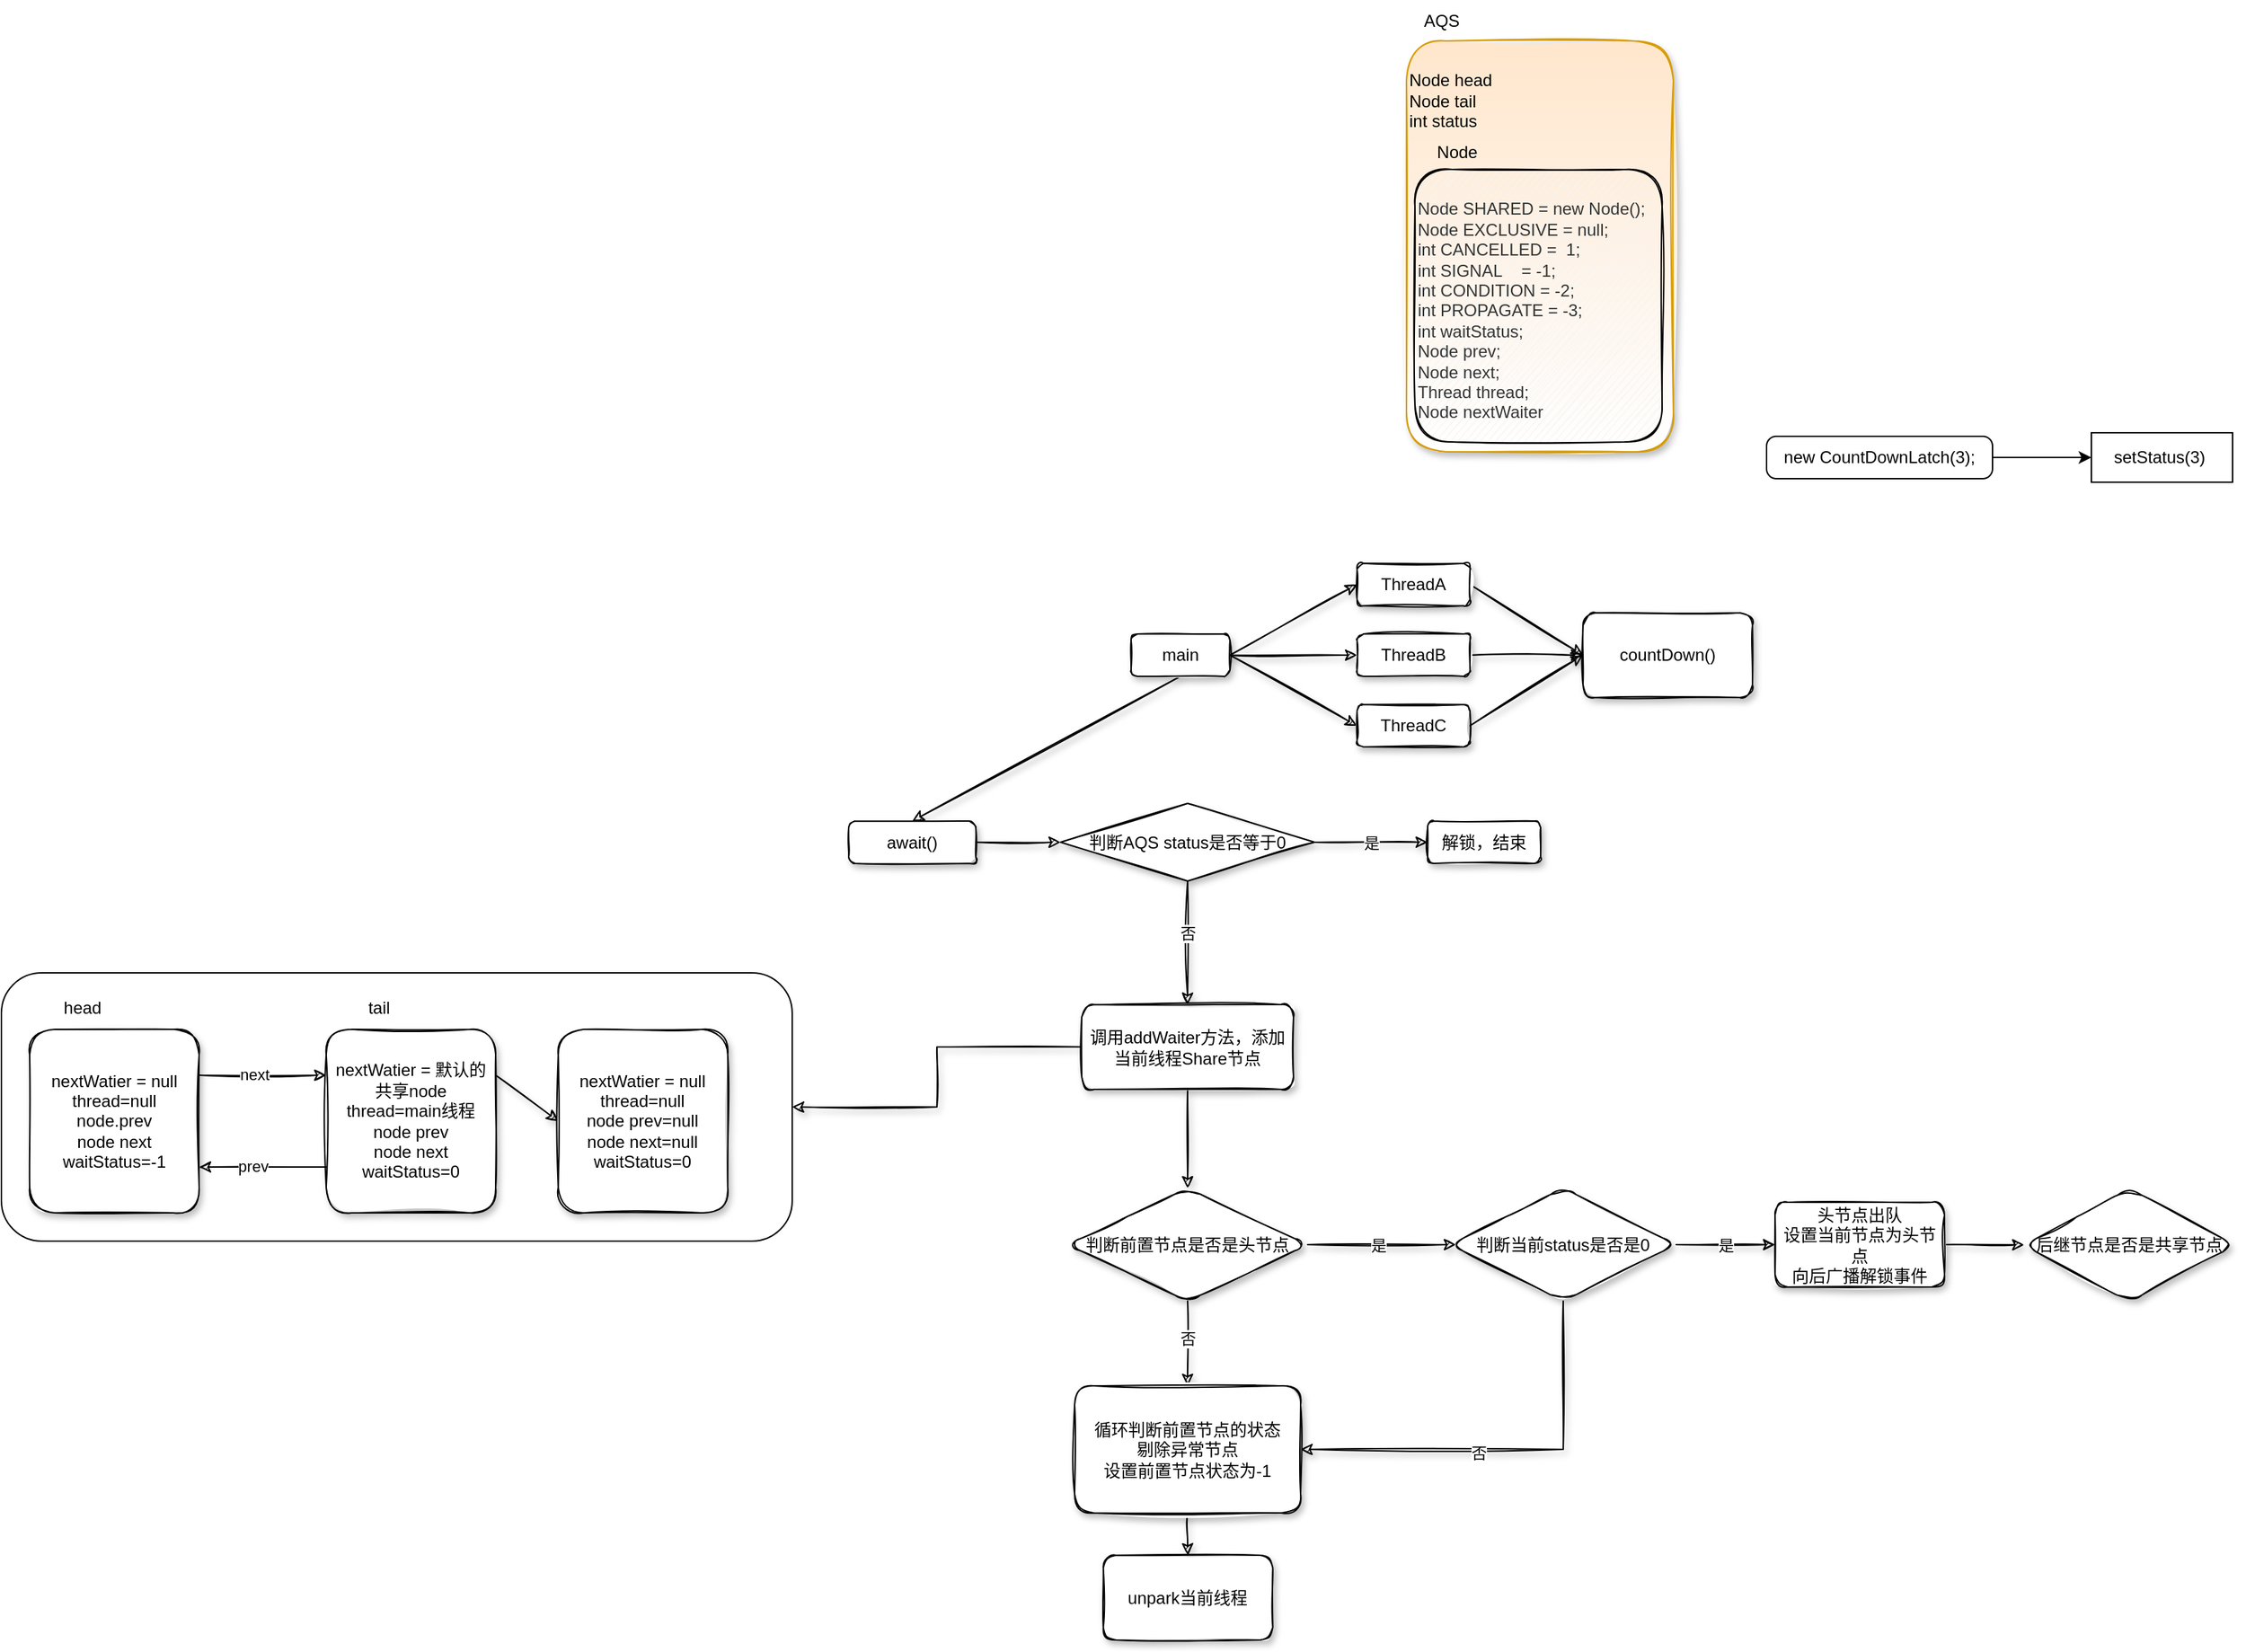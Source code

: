 <mxfile version="17.2.4" type="github">
  <diagram id="G7OkvTLhG713zIt9xcwM" name="第 1 页">
    <mxGraphModel dx="2196" dy="2465" grid="1" gridSize="10" guides="1" tooltips="1" connect="1" arrows="1" fold="1" page="1" pageScale="1" pageWidth="1200" pageHeight="1920" math="0" shadow="0">
      <root>
        <mxCell id="0" />
        <mxCell id="1" parent="0" />
        <mxCell id="uAsfOcFvXEP7LnO0ANrC-11" style="edgeStyle=none;rounded=0;orthogonalLoop=1;jettySize=auto;html=1;exitX=1;exitY=0.5;exitDx=0;exitDy=0;strokeColor=default;" edge="1" parent="1" source="uAsfOcFvXEP7LnO0ANrC-1">
          <mxGeometry relative="1" as="geometry">
            <mxPoint x="410" y="115" as="targetPoint" />
          </mxGeometry>
        </mxCell>
        <mxCell id="uAsfOcFvXEP7LnO0ANrC-1" value="new CountDownLatch(3);" style="rounded=1;whiteSpace=wrap;html=1;arcSize=23;" vertex="1" parent="1">
          <mxGeometry x="180" y="100" width="160" height="30" as="geometry" />
        </mxCell>
        <mxCell id="uAsfOcFvXEP7LnO0ANrC-8" style="edgeStyle=orthogonalEdgeStyle;rounded=0;orthogonalLoop=1;jettySize=auto;html=1;exitX=1;exitY=0.5;exitDx=0;exitDy=0;sketch=1;shadow=1;" edge="1" parent="1" source="uAsfOcFvXEP7LnO0ANrC-2" target="uAsfOcFvXEP7LnO0ANrC-4">
          <mxGeometry relative="1" as="geometry" />
        </mxCell>
        <mxCell id="uAsfOcFvXEP7LnO0ANrC-9" style="rounded=0;orthogonalLoop=1;jettySize=auto;html=1;exitX=1;exitY=0.5;exitDx=0;exitDy=0;entryX=0;entryY=0.5;entryDx=0;entryDy=0;sketch=1;shadow=1;" edge="1" parent="1" source="uAsfOcFvXEP7LnO0ANrC-2" target="uAsfOcFvXEP7LnO0ANrC-6">
          <mxGeometry relative="1" as="geometry" />
        </mxCell>
        <mxCell id="uAsfOcFvXEP7LnO0ANrC-10" style="rounded=0;orthogonalLoop=1;jettySize=auto;html=1;exitX=1;exitY=0.5;exitDx=0;exitDy=0;entryX=0;entryY=0.5;entryDx=0;entryDy=0;strokeColor=default;sketch=1;shadow=1;" edge="1" parent="1" source="uAsfOcFvXEP7LnO0ANrC-2" target="uAsfOcFvXEP7LnO0ANrC-5">
          <mxGeometry relative="1" as="geometry" />
        </mxCell>
        <mxCell id="uAsfOcFvXEP7LnO0ANrC-59" style="rounded=0;sketch=1;orthogonalLoop=1;jettySize=auto;html=1;exitX=0.5;exitY=1;exitDx=0;exitDy=0;entryX=0.5;entryY=0;entryDx=0;entryDy=0;shadow=1;strokeColor=default;" edge="1" parent="1" source="uAsfOcFvXEP7LnO0ANrC-2" target="uAsfOcFvXEP7LnO0ANrC-18">
          <mxGeometry relative="1" as="geometry" />
        </mxCell>
        <mxCell id="uAsfOcFvXEP7LnO0ANrC-2" value="main" style="rounded=1;whiteSpace=wrap;html=1;sketch=1;shadow=1;" vertex="1" parent="1">
          <mxGeometry x="-270" y="240" width="70" height="30" as="geometry" />
        </mxCell>
        <mxCell id="uAsfOcFvXEP7LnO0ANrC-66" style="edgeStyle=none;rounded=0;sketch=1;orthogonalLoop=1;jettySize=auto;html=1;exitX=1;exitY=0.5;exitDx=0;exitDy=0;shadow=1;strokeColor=default;" edge="1" parent="1" source="uAsfOcFvXEP7LnO0ANrC-4">
          <mxGeometry relative="1" as="geometry">
            <mxPoint x="50" y="255" as="targetPoint" />
          </mxGeometry>
        </mxCell>
        <mxCell id="uAsfOcFvXEP7LnO0ANrC-4" value="ThreadB" style="rounded=1;whiteSpace=wrap;html=1;sketch=1;shadow=1;" vertex="1" parent="1">
          <mxGeometry x="-110" y="240" width="80" height="30" as="geometry" />
        </mxCell>
        <mxCell id="uAsfOcFvXEP7LnO0ANrC-65" style="rounded=0;sketch=1;orthogonalLoop=1;jettySize=auto;html=1;exitX=1;exitY=0.5;exitDx=0;exitDy=0;entryX=0;entryY=0.5;entryDx=0;entryDy=0;shadow=1;strokeColor=default;" edge="1" parent="1" source="uAsfOcFvXEP7LnO0ANrC-5" target="uAsfOcFvXEP7LnO0ANrC-64">
          <mxGeometry relative="1" as="geometry" />
        </mxCell>
        <mxCell id="uAsfOcFvXEP7LnO0ANrC-5" value="ThreadA" style="rounded=1;whiteSpace=wrap;html=1;sketch=1;shadow=1;strokeColor=default;" vertex="1" parent="1">
          <mxGeometry x="-110" y="190" width="80" height="30" as="geometry" />
        </mxCell>
        <mxCell id="uAsfOcFvXEP7LnO0ANrC-68" style="edgeStyle=none;rounded=0;sketch=1;orthogonalLoop=1;jettySize=auto;html=1;exitX=1;exitY=0.5;exitDx=0;exitDy=0;entryX=0;entryY=0.5;entryDx=0;entryDy=0;shadow=1;strokeColor=default;" edge="1" parent="1" source="uAsfOcFvXEP7LnO0ANrC-6" target="uAsfOcFvXEP7LnO0ANrC-64">
          <mxGeometry relative="1" as="geometry" />
        </mxCell>
        <mxCell id="uAsfOcFvXEP7LnO0ANrC-6" value="ThreadC" style="rounded=1;whiteSpace=wrap;html=1;sketch=1;shadow=1;" vertex="1" parent="1">
          <mxGeometry x="-110" y="290" width="80" height="30" as="geometry" />
        </mxCell>
        <mxCell id="uAsfOcFvXEP7LnO0ANrC-12" value="setStatus(3)&lt;span style=&quot;white-space: pre&quot;&gt;	&lt;/span&gt;" style="rounded=0;whiteSpace=wrap;html=1;" vertex="1" parent="1">
          <mxGeometry x="410" y="97.5" width="100" height="35" as="geometry" />
        </mxCell>
        <mxCell id="uAsfOcFvXEP7LnO0ANrC-13" value="" style="group" vertex="1" connectable="0" parent="1">
          <mxGeometry x="-80" y="-209" width="194" height="320" as="geometry" />
        </mxCell>
        <mxCell id="uAsfOcFvXEP7LnO0ANrC-14" value="AQS" style="text;html=1;strokeColor=none;fillColor=none;align=center;verticalAlign=middle;whiteSpace=wrap;rounded=0;" vertex="1" parent="uAsfOcFvXEP7LnO0ANrC-13">
          <mxGeometry width="60" height="30" as="geometry" />
        </mxCell>
        <mxCell id="uAsfOcFvXEP7LnO0ANrC-15" value="&lt;br&gt;Node head&lt;br&gt;Node tail&lt;br&gt;int status" style="whiteSpace=wrap;html=1;align=left;horizontal=1;verticalAlign=top;rounded=1;fillColor=#ffe6cc;strokeColor=#d79b00;gradientColor=#ffffff;glass=0;shadow=1;sketch=1;" vertex="1" parent="uAsfOcFvXEP7LnO0ANrC-13">
          <mxGeometry x="5" y="29" width="189" height="291" as="geometry" />
        </mxCell>
        <mxCell id="uAsfOcFvXEP7LnO0ANrC-16" value="&lt;br&gt;Node SHARED = new Node();&lt;br&gt;Node&amp;nbsp;EXCLUSIVE = null;&lt;br&gt;int CANCELLED =&amp;nbsp; 1;&lt;br&gt;int SIGNAL&amp;nbsp; &amp;nbsp; = -1;&lt;br&gt;int&lt;span&gt;&amp;nbsp;CONDITION = -2;&lt;br&gt;int PROPAGATE = -3;&lt;br&gt;int waitStatus;&lt;br&gt;Node prev;&lt;br&gt;Node next;&lt;br&gt;Thread thread;&lt;br&gt;Node nextWaiter&lt;br&gt;&lt;/span&gt;" style="rounded=1;whiteSpace=wrap;html=1;verticalAlign=top;align=left;shadow=0;sketch=1;fillColor=#f5f5f5;strokeColor=default;fontColor=#333333;" vertex="1" parent="uAsfOcFvXEP7LnO0ANrC-13">
          <mxGeometry x="11" y="120" width="175" height="193" as="geometry" />
        </mxCell>
        <mxCell id="uAsfOcFvXEP7LnO0ANrC-17" value="Node" style="text;html=1;strokeColor=none;fillColor=none;align=center;verticalAlign=middle;whiteSpace=wrap;rounded=0;" vertex="1" parent="uAsfOcFvXEP7LnO0ANrC-13">
          <mxGeometry x="11" y="93" width="60" height="30" as="geometry" />
        </mxCell>
        <mxCell id="uAsfOcFvXEP7LnO0ANrC-25" style="edgeStyle=none;rounded=0;orthogonalLoop=1;jettySize=auto;html=1;exitX=1;exitY=0.5;exitDx=0;exitDy=0;strokeColor=default;sketch=1;shadow=1;" edge="1" parent="1" source="uAsfOcFvXEP7LnO0ANrC-18" target="uAsfOcFvXEP7LnO0ANrC-26">
          <mxGeometry relative="1" as="geometry">
            <mxPoint x="-280" y="387.5" as="targetPoint" />
          </mxGeometry>
        </mxCell>
        <mxCell id="uAsfOcFvXEP7LnO0ANrC-18" value="await()" style="rounded=1;whiteSpace=wrap;html=1;sketch=1;shadow=1;" vertex="1" parent="1">
          <mxGeometry x="-470" y="372.5" width="90" height="30" as="geometry" />
        </mxCell>
        <mxCell id="uAsfOcFvXEP7LnO0ANrC-27" style="edgeStyle=none;rounded=0;orthogonalLoop=1;jettySize=auto;html=1;exitX=0.5;exitY=1;exitDx=0;exitDy=0;strokeColor=default;sketch=1;shadow=1;" edge="1" parent="1" source="uAsfOcFvXEP7LnO0ANrC-26">
          <mxGeometry relative="1" as="geometry">
            <mxPoint x="-230" y="502.5" as="targetPoint" />
          </mxGeometry>
        </mxCell>
        <mxCell id="uAsfOcFvXEP7LnO0ANrC-29" value="否" style="edgeLabel;html=1;align=center;verticalAlign=middle;resizable=0;points=[];" vertex="1" connectable="0" parent="uAsfOcFvXEP7LnO0ANrC-27">
          <mxGeometry x="-0.154" relative="1" as="geometry">
            <mxPoint as="offset" />
          </mxGeometry>
        </mxCell>
        <mxCell id="uAsfOcFvXEP7LnO0ANrC-28" value="是" style="edgeStyle=none;rounded=0;orthogonalLoop=1;jettySize=auto;html=1;exitX=1;exitY=0.5;exitDx=0;exitDy=0;strokeColor=default;sketch=1;shadow=1;" edge="1" parent="1" source="uAsfOcFvXEP7LnO0ANrC-26">
          <mxGeometry relative="1" as="geometry">
            <mxPoint x="-60" y="387.5" as="targetPoint" />
          </mxGeometry>
        </mxCell>
        <mxCell id="uAsfOcFvXEP7LnO0ANrC-26" value="判断AQS status是否等于0" style="rhombus;whiteSpace=wrap;html=1;sketch=1;shadow=1;" vertex="1" parent="1">
          <mxGeometry x="-320" y="360" width="180" height="55" as="geometry" />
        </mxCell>
        <mxCell id="uAsfOcFvXEP7LnO0ANrC-30" value="解锁，结束" style="rounded=1;whiteSpace=wrap;html=1;sketch=1;shadow=1;" vertex="1" parent="1">
          <mxGeometry x="-60" y="372.5" width="80" height="30" as="geometry" />
        </mxCell>
        <mxCell id="uAsfOcFvXEP7LnO0ANrC-43" style="edgeStyle=none;rounded=0;sketch=1;orthogonalLoop=1;jettySize=auto;html=1;exitX=0.5;exitY=1;exitDx=0;exitDy=0;strokeColor=default;shadow=1;" edge="1" parent="1" source="uAsfOcFvXEP7LnO0ANrC-31">
          <mxGeometry relative="1" as="geometry">
            <mxPoint x="-230" y="632.5" as="targetPoint" />
          </mxGeometry>
        </mxCell>
        <mxCell id="uAsfOcFvXEP7LnO0ANrC-58" style="edgeStyle=orthogonalEdgeStyle;rounded=0;sketch=1;orthogonalLoop=1;jettySize=auto;html=1;exitX=0;exitY=0.5;exitDx=0;exitDy=0;shadow=1;strokeColor=default;" edge="1" parent="1" source="uAsfOcFvXEP7LnO0ANrC-31" target="uAsfOcFvXEP7LnO0ANrC-32">
          <mxGeometry relative="1" as="geometry" />
        </mxCell>
        <mxCell id="uAsfOcFvXEP7LnO0ANrC-31" value="调用addWaiter方法，添加当前线程Share节点" style="rounded=1;whiteSpace=wrap;html=1;sketch=1;glass=0;shadow=1;" vertex="1" parent="1">
          <mxGeometry x="-305" y="502.5" width="150" height="60" as="geometry" />
        </mxCell>
        <mxCell id="uAsfOcFvXEP7LnO0ANrC-45" style="edgeStyle=none;rounded=0;sketch=1;orthogonalLoop=1;jettySize=auto;html=1;exitX=0.5;exitY=1;exitDx=0;exitDy=0;shadow=1;strokeColor=default;" edge="1" parent="1" source="uAsfOcFvXEP7LnO0ANrC-44">
          <mxGeometry relative="1" as="geometry">
            <mxPoint x="-230" y="772.5" as="targetPoint" />
          </mxGeometry>
        </mxCell>
        <mxCell id="uAsfOcFvXEP7LnO0ANrC-57" value="否" style="edgeLabel;html=1;align=center;verticalAlign=middle;resizable=0;points=[];" vertex="1" connectable="0" parent="uAsfOcFvXEP7LnO0ANrC-45">
          <mxGeometry x="-0.114" relative="1" as="geometry">
            <mxPoint as="offset" />
          </mxGeometry>
        </mxCell>
        <mxCell id="uAsfOcFvXEP7LnO0ANrC-46" style="edgeStyle=none;rounded=0;sketch=1;orthogonalLoop=1;jettySize=auto;html=1;exitX=1;exitY=0.5;exitDx=0;exitDy=0;shadow=1;strokeColor=default;" edge="1" parent="1" source="uAsfOcFvXEP7LnO0ANrC-44">
          <mxGeometry relative="1" as="geometry">
            <mxPoint x="-40" y="672.5" as="targetPoint" />
          </mxGeometry>
        </mxCell>
        <mxCell id="uAsfOcFvXEP7LnO0ANrC-47" value="是" style="edgeLabel;html=1;align=center;verticalAlign=middle;resizable=0;points=[];" vertex="1" connectable="0" parent="uAsfOcFvXEP7LnO0ANrC-46">
          <mxGeometry x="-0.048" relative="1" as="geometry">
            <mxPoint as="offset" />
          </mxGeometry>
        </mxCell>
        <mxCell id="uAsfOcFvXEP7LnO0ANrC-44" value="判断前置节点是否是头节点" style="rhombus;whiteSpace=wrap;html=1;rounded=1;shadow=1;glass=0;sketch=1;" vertex="1" parent="1">
          <mxGeometry x="-315" y="632.5" width="170" height="80" as="geometry" />
        </mxCell>
        <mxCell id="uAsfOcFvXEP7LnO0ANrC-51" value="是" style="edgeStyle=none;rounded=0;sketch=1;orthogonalLoop=1;jettySize=auto;html=1;exitX=1;exitY=0.5;exitDx=0;exitDy=0;shadow=1;strokeColor=default;" edge="1" parent="1" source="uAsfOcFvXEP7LnO0ANrC-49">
          <mxGeometry relative="1" as="geometry">
            <mxPoint x="186" y="672.5" as="targetPoint" />
          </mxGeometry>
        </mxCell>
        <mxCell id="uAsfOcFvXEP7LnO0ANrC-61" style="edgeStyle=orthogonalEdgeStyle;rounded=0;sketch=1;orthogonalLoop=1;jettySize=auto;html=1;exitX=0.5;exitY=1;exitDx=0;exitDy=0;entryX=1;entryY=0.5;entryDx=0;entryDy=0;shadow=1;strokeColor=default;" edge="1" parent="1" source="uAsfOcFvXEP7LnO0ANrC-49" target="uAsfOcFvXEP7LnO0ANrC-54">
          <mxGeometry relative="1" as="geometry" />
        </mxCell>
        <mxCell id="uAsfOcFvXEP7LnO0ANrC-62" value="否" style="edgeLabel;html=1;align=center;verticalAlign=middle;resizable=0;points=[];" vertex="1" connectable="0" parent="uAsfOcFvXEP7LnO0ANrC-61">
          <mxGeometry x="0.133" y="2" relative="1" as="geometry">
            <mxPoint as="offset" />
          </mxGeometry>
        </mxCell>
        <mxCell id="uAsfOcFvXEP7LnO0ANrC-49" value="判断当前status是否是0" style="rhombus;whiteSpace=wrap;html=1;rounded=1;shadow=1;glass=0;sketch=1;" vertex="1" parent="1">
          <mxGeometry x="-44" y="632.5" width="160" height="80" as="geometry" />
        </mxCell>
        <mxCell id="uAsfOcFvXEP7LnO0ANrC-69" style="edgeStyle=none;rounded=0;sketch=1;orthogonalLoop=1;jettySize=auto;html=1;exitX=1;exitY=0.5;exitDx=0;exitDy=0;shadow=1;strokeColor=default;" edge="1" parent="1" source="uAsfOcFvXEP7LnO0ANrC-52" target="uAsfOcFvXEP7LnO0ANrC-70">
          <mxGeometry relative="1" as="geometry">
            <mxPoint x="380" y="672.895" as="targetPoint" />
          </mxGeometry>
        </mxCell>
        <mxCell id="uAsfOcFvXEP7LnO0ANrC-52" value="头节点出队&lt;br&gt;设置当前节点为头节点&lt;br&gt;向后广播解锁事件" style="rounded=1;whiteSpace=wrap;html=1;shadow=1;glass=0;sketch=1;" vertex="1" parent="1">
          <mxGeometry x="186" y="642.5" width="120" height="60" as="geometry" />
        </mxCell>
        <mxCell id="uAsfOcFvXEP7LnO0ANrC-55" style="edgeStyle=orthogonalEdgeStyle;rounded=0;sketch=1;orthogonalLoop=1;jettySize=auto;html=1;exitX=0.5;exitY=1;exitDx=0;exitDy=0;shadow=1;strokeColor=default;" edge="1" parent="1" source="uAsfOcFvXEP7LnO0ANrC-54" target="uAsfOcFvXEP7LnO0ANrC-56">
          <mxGeometry relative="1" as="geometry">
            <mxPoint x="-229.684" y="922.5" as="targetPoint" />
          </mxGeometry>
        </mxCell>
        <mxCell id="uAsfOcFvXEP7LnO0ANrC-54" value="循环判断前置节点的状态&lt;br&gt;剔除异常节点&lt;br&gt;设置前置节点状态为-1" style="rounded=1;whiteSpace=wrap;html=1;shadow=1;glass=0;sketch=1;" vertex="1" parent="1">
          <mxGeometry x="-310" y="772.5" width="160" height="90" as="geometry" />
        </mxCell>
        <mxCell id="uAsfOcFvXEP7LnO0ANrC-56" value="unpark当前线程" style="rounded=1;whiteSpace=wrap;html=1;shadow=1;glass=0;sketch=1;" vertex="1" parent="1">
          <mxGeometry x="-289.684" y="892.5" width="120" height="60" as="geometry" />
        </mxCell>
        <mxCell id="uAsfOcFvXEP7LnO0ANrC-64" value="countDown()" style="rounded=1;whiteSpace=wrap;html=1;shadow=1;glass=0;sketch=1;" vertex="1" parent="1">
          <mxGeometry x="50" y="225" width="120" height="60" as="geometry" />
        </mxCell>
        <mxCell id="uAsfOcFvXEP7LnO0ANrC-70" value="后继节点是否是共享节点" style="rhombus;whiteSpace=wrap;html=1;rounded=1;shadow=1;glass=0;sketch=1;strokeColor=default;" vertex="1" parent="1">
          <mxGeometry x="362" y="632.89" width="150" height="80" as="geometry" />
        </mxCell>
        <mxCell id="uAsfOcFvXEP7LnO0ANrC-32" value="" style="rounded=1;whiteSpace=wrap;html=1;container=0;" vertex="1" parent="1">
          <mxGeometry x="-1070" y="480" width="560" height="190" as="geometry" />
        </mxCell>
        <mxCell id="uAsfOcFvXEP7LnO0ANrC-73" style="edgeStyle=none;rounded=0;sketch=1;orthogonalLoop=1;jettySize=auto;html=1;exitX=1;exitY=0.25;exitDx=0;exitDy=0;entryX=0;entryY=0.5;entryDx=0;entryDy=0;shadow=1;strokeColor=default;" edge="1" parent="1" source="uAsfOcFvXEP7LnO0ANrC-33" target="uAsfOcFvXEP7LnO0ANrC-72">
          <mxGeometry relative="1" as="geometry" />
        </mxCell>
        <mxCell id="uAsfOcFvXEP7LnO0ANrC-33" value="nextWatier = 默认的共享node&lt;br&gt;thread=main线程&lt;br&gt;node prev&lt;br&gt;node next&lt;br&gt;waitStatus=0" style="rounded=1;whiteSpace=wrap;html=1;shadow=1;sketch=1;container=0;" vertex="1" parent="1">
          <mxGeometry x="-840" y="520" width="120" height="130" as="geometry" />
        </mxCell>
        <mxCell id="uAsfOcFvXEP7LnO0ANrC-37" style="edgeStyle=none;rounded=0;orthogonalLoop=1;jettySize=auto;html=1;exitX=1;exitY=0.25;exitDx=0;exitDy=0;entryX=0;entryY=0.25;entryDx=0;entryDy=0;strokeColor=default;sketch=1;" edge="1" parent="1" source="uAsfOcFvXEP7LnO0ANrC-34" target="uAsfOcFvXEP7LnO0ANrC-33">
          <mxGeometry relative="1" as="geometry" />
        </mxCell>
        <mxCell id="uAsfOcFvXEP7LnO0ANrC-39" value="next" style="edgeLabel;html=1;align=center;verticalAlign=middle;resizable=0;points=[];container=0;" vertex="1" connectable="0" parent="uAsfOcFvXEP7LnO0ANrC-37">
          <mxGeometry x="-0.133" y="2" relative="1" as="geometry">
            <mxPoint y="1" as="offset" />
          </mxGeometry>
        </mxCell>
        <mxCell id="uAsfOcFvXEP7LnO0ANrC-34" value="nextWatier = null&lt;br&gt;thread=null&lt;br&gt;node.prev&lt;br&gt;node next&lt;br&gt;waitStatus=-1" style="rounded=1;whiteSpace=wrap;html=1;shadow=1;sketch=1;container=0;" vertex="1" parent="1">
          <mxGeometry x="-1050" y="520" width="120" height="130" as="geometry" />
        </mxCell>
        <mxCell id="uAsfOcFvXEP7LnO0ANrC-38" style="edgeStyle=none;rounded=0;orthogonalLoop=1;jettySize=auto;html=1;exitX=0;exitY=0.75;exitDx=0;exitDy=0;entryX=1;entryY=0.75;entryDx=0;entryDy=0;strokeColor=default;sketch=1;" edge="1" parent="1" source="uAsfOcFvXEP7LnO0ANrC-33" target="uAsfOcFvXEP7LnO0ANrC-34">
          <mxGeometry relative="1" as="geometry" />
        </mxCell>
        <mxCell id="uAsfOcFvXEP7LnO0ANrC-40" value="prev" style="edgeLabel;html=1;align=center;verticalAlign=middle;resizable=0;points=[];container=0;" vertex="1" connectable="0" parent="uAsfOcFvXEP7LnO0ANrC-38">
          <mxGeometry x="0.156" y="-1" relative="1" as="geometry">
            <mxPoint as="offset" />
          </mxGeometry>
        </mxCell>
        <mxCell id="uAsfOcFvXEP7LnO0ANrC-35" value="head" style="text;html=1;strokeColor=none;fillColor=none;align=center;verticalAlign=middle;whiteSpace=wrap;rounded=0;container=0;" vertex="1" parent="1">
          <mxGeometry x="-1049.995" y="490" width="74.595" height="30" as="geometry" />
        </mxCell>
        <mxCell id="uAsfOcFvXEP7LnO0ANrC-36" value="tail" style="text;html=1;strokeColor=none;fillColor=none;align=center;verticalAlign=middle;whiteSpace=wrap;rounded=0;container=0;" vertex="1" parent="1">
          <mxGeometry x="-840.0" y="490" width="74.595" height="30" as="geometry" />
        </mxCell>
        <mxCell id="uAsfOcFvXEP7LnO0ANrC-71" style="edgeStyle=none;rounded=0;sketch=1;orthogonalLoop=1;jettySize=auto;html=1;exitX=1;exitY=0.5;exitDx=0;exitDy=0;shadow=1;strokeColor=default;" edge="1" parent="1" source="uAsfOcFvXEP7LnO0ANrC-33" target="uAsfOcFvXEP7LnO0ANrC-33">
          <mxGeometry relative="1" as="geometry" />
        </mxCell>
        <mxCell id="uAsfOcFvXEP7LnO0ANrC-72" value="nextWatier = null&lt;br&gt;thread=null&lt;br&gt;node prev=null&lt;br&gt;node next=null&lt;br&gt;waitStatus=0" style="rounded=1;whiteSpace=wrap;html=1;shadow=1;sketch=1;container=0;" vertex="1" parent="1">
          <mxGeometry x="-675.68" y="520" width="120" height="130" as="geometry" />
        </mxCell>
      </root>
    </mxGraphModel>
  </diagram>
</mxfile>

